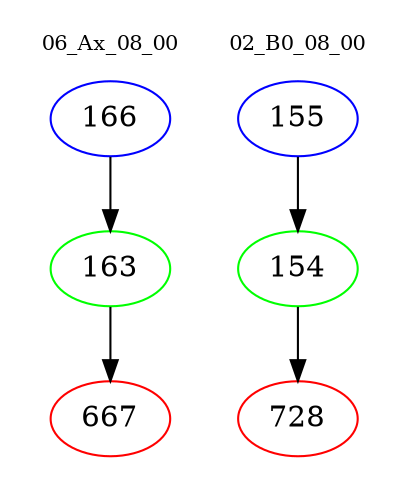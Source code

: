 digraph{
subgraph cluster_0 {
color = white
label = "06_Ax_08_00";
fontsize=10;
T0_166 [label="166", color="blue"]
T0_166 -> T0_163 [color="black"]
T0_163 [label="163", color="green"]
T0_163 -> T0_667 [color="black"]
T0_667 [label="667", color="red"]
}
subgraph cluster_1 {
color = white
label = "02_B0_08_00";
fontsize=10;
T1_155 [label="155", color="blue"]
T1_155 -> T1_154 [color="black"]
T1_154 [label="154", color="green"]
T1_154 -> T1_728 [color="black"]
T1_728 [label="728", color="red"]
}
}
